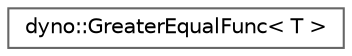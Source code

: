 digraph "Graphical Class Hierarchy"
{
 // LATEX_PDF_SIZE
  bgcolor="transparent";
  edge [fontname=Helvetica,fontsize=10,labelfontname=Helvetica,labelfontsize=10];
  node [fontname=Helvetica,fontsize=10,shape=box,height=0.2,width=0.4];
  rankdir="LR";
  Node0 [id="Node000000",label="dyno::GreaterEqualFunc\< T \>",height=0.2,width=0.4,color="grey40", fillcolor="white", style="filled",URL="$structdyno_1_1_greater_equal_func.html",tooltip=" "];
}
